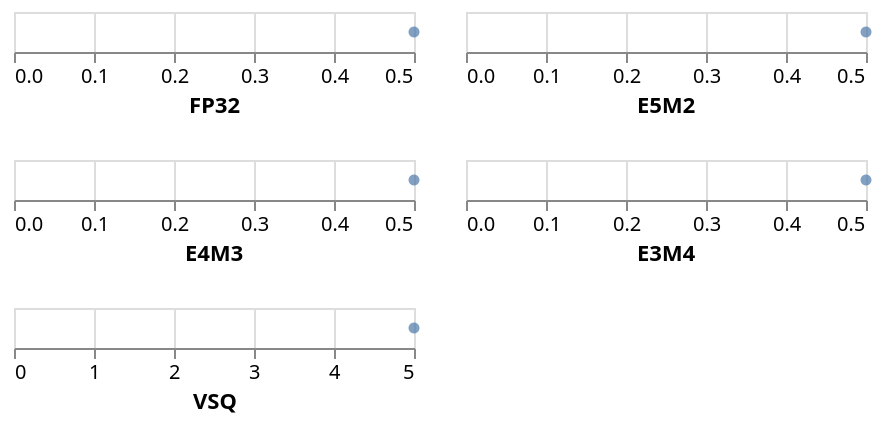 {
  "$schema": "https://vega.github.io/schema/vega/v5.json",
  "background": "white",
  "padding": 5,
  "data": [
    {"name": "data_FP32", "values": [{"value": 0.5, "type_": "FP32"}]},
    {"name": "data_E5M2", "values": [{"value": 0.5, "type_": "E5M2"}]},
    {"name": "data_E4M3", "values": [{"value": 0.5, "type_": "E4M3"}]},
    {"name": "data_E3M4", "values": [{"value": 0.5, "type_": "E3M4"}]},
    {"name": "data_VSQ", "values": [{"value": 5, "type_": "VSQ"}]}
  ],
  "signals": [
    {"name": "childWidth", "value": 200},
    {"name": "childHeight", "value": 20},
    {"name": "point_color", "value": "#4c78a8"}
  ],
  "layout": {"padding": 20, "columns": 2, "bounds": "full", "align": "all"},
  "marks": [
        {
      "type": "group",
      "name": "child__FP32_group",
      "style": "cell",
      "encode": {
        "update": {
          "width": {"signal": "childWidth"},
          "height": {"signal": "childHeight"}
        }
      },
      "signals": [{"name": "height", "update": "childHeight"}],
      "marks": [
        {
          "name": "child__FP32_marks",
          "type": "symbol",
          "style": ["point"],
          "from": {"data": "data_FP32"},
          "encode": {
            "update": {
              "opacity": {"value": 0.7},
              "fill": {"signal": "point_color"},
              "ariaRoleDescription": {"value": "point"},
              "description": {
                "signal": "\"datum.type_: \" + (format(datum[\"value\"], \"\"))"
              },
              "x": {"scale": "child__FP32_x", "field": "value"},
              "y": {"signal": "childHeight", "mult": 0.5},
              "tooltip": [{"signal": "{\"value\":datum[\"value\"]}"}]
            }
          }
        }
      ],
      "axes": [
        {
          "scale": "child__FP32_x",
          "orient": "bottom",
          "grid": true,
          "tickCount": {"signal": "ceil(childWidth/40)"},
          "domain": false,
          "labels": false,
          "aria": false,
          "maxExtent": 0,
          "minExtent": 0,
          "ticks": false,
          "zindex": 0
        },
        {
          "scale": "child__FP32_x",
          "orient": "bottom",
          "grid": false,
          "title": "FP32",
          "labelFlush": true,
          "labelOverlap": true,
          "tickCount": {"signal": "ceil(childWidth/40)"},
          "zindex": 0
        }
      ]
    },
    {
      "type": "group",
      "name": "child__E5M2_group",
      "style": "cell",
      "encode": {
        "update": {
          "width": {"signal": "childWidth"},
          "height": {"signal": "childHeight"}
        }
      },
      "signals": [{"name": "height", "update": "childHeight"}],
      "marks": [
        {
          "name": "child__E5M2_marks",
          "type": "symbol",
          "style": ["point"],
          "from": {"data": "data_E5M2"},
          "encode": {
            "update": {
              "opacity": {"value": 0.7},
              "fill": {"signal": "point_color"},
              "ariaRoleDescription": {"value": "point"},
              "description": {
                "signal": "\"datum.type_: \" + (format(datum[\"value\"], \"\"))"
              },
              "x": {"scale": "child__E5M2_x", "field": "value"},
              "y": {"signal": "childHeight", "mult": 0.5},
              "tooltip": [{"signal": "{\"value\":datum[\"value\"]}"}]
            }
          }
        }
      ],
      "axes": [
        {
          "scale": "child__E5M2_x",
          "orient": "bottom",
          "grid": true,
          "tickCount": {"signal": "ceil(childWidth/40)"},
          "domain": false,
          "labels": false,
          "aria": false,
          "maxExtent": 0,
          "minExtent": 0,
          "ticks": false,
          "zindex": 0
        },
        {
          "scale": "child__E5M2_x",
          "orient": "bottom",
          "grid": false,
          "title": "E5M2",
          "labelFlush": true,
          "labelOverlap": true,
          "tickCount": {"signal": "ceil(childWidth/40)"},
          "zindex": 0
        }
      ]
    },
    {
      "type": "group",
      "name": "child__E4M3_group",
      "style": "cell",
      "encode": {
        "update": {
          "width": {"signal": "childWidth"},
          "height": {"signal": "childHeight"}
        }
      },
      "signals": [{"name": "height", "update": "childHeight"}],
      "marks": [
        {
          "name": "child__E4M3_marks",
          "type": "symbol",
          "style": ["point"],
          "from": {"data": "data_E4M3"},
          "encode": {
            "update": {
              "opacity": {"value": 0.7},
              "fill": {"signal": "point_color"},
              "ariaRoleDescription": {"value": "point"},
              "description": {
                "signal": "\"datum.type_: \" + (format(datum[\"value\"], \"\"))"
              },
              "x": {"scale": "child__E4M3_x", "field": "value"},
              "y": {"signal": "childHeight", "mult": 0.5},
              "tooltip": [{"signal": "{\"value\":datum[\"value\"]}"}]
            }
          }
        }
      ],
      "axes": [
        {
          "scale": "child__E4M3_x",
          "orient": "bottom",
          "grid": true,
          "tickCount": {"signal": "ceil(childWidth/40)"},
          "domain": false,
          "labels": false,
          "aria": false,
          "maxExtent": 0,
          "minExtent": 0,
          "ticks": false,
          "zindex": 0
        },
        {
          "scale": "child__E4M3_x",
          "orient": "bottom",
          "grid": false,
          "title": "E4M3",
          "labelFlush": true,
          "labelOverlap": true,
          "tickCount": {"signal": "ceil(childWidth/40)"},
          "zindex": 0
        }
      ]
    },
    {
      "type": "group",
      "name": "child__E3M4_group",
      "style": "cell",
      "encode": {
        "update": {
          "width": {"signal": "childWidth"},
          "height": {"signal": "childHeight"}
        }
      },
      "signals": [{"name": "height", "update": "childHeight"}],
      "marks": [
        {
          "name": "child__E3M4_marks",
          "type": "symbol",
          "style": ["point"],
          "from": {"data": "data_E3M4"},
          "encode": {
            "update": {
              "opacity": {"value": 0.7},
              "fill": {"signal": "point_color"},
              "ariaRoleDescription": {"value": "point"},
              "description": {
                "signal": "\"datum.type_: \" + (format(datum[\"value\"], \"\"))"
              },
              "x": {"scale": "child__E3M4_x", "field": "value"},
              "y": {"signal": "childHeight", "mult": 0.5},
              "tooltip": [{"signal": "{\"value\":datum[\"value\"]}"}]
            }
          }
        }
      ],
      "axes": [
        {
          "scale": "child__E3M4_x",
          "orient": "bottom",
          "grid": true,
          "tickCount": {"signal": "ceil(childWidth/40)"},
          "domain": false,
          "labels": false,
          "aria": false,
          "maxExtent": 0,
          "minExtent": 0,
          "ticks": false,
          "zindex": 0
        },
        {
          "scale": "child__E3M4_x",
          "orient": "bottom",
          "grid": false,
          "title": "E3M4",
          "labelFlush": true,
          "labelOverlap": true,
          "tickCount": {"signal": "ceil(childWidth/40)"},
          "zindex": 0
        }
      ]
    },
    {
      "type": "group",
      "name": "child__VSQ_group",
      "style": "cell",
      "encode": {
        "update": {
          "width": {"signal": "childWidth"},
          "height": {"signal": "childHeight"}
        }
      },
      "signals": [{"name": "height", "update": "childHeight"}],
      "marks": [
        {
          "name": "child__VSQ_marks",
          "type": "symbol",
          "style": ["point"],
          "from": {"data": "data_VSQ"},
          "encode": {
            "update": {
              "opacity": {"value": 0.7},
              "fill": {"signal": "point_color"},
              "ariaRoleDescription": {"value": "point"},
              "description": {
                "signal": "\"datum.type_: \" + (format(datum[\"value\"], \"\"))"
              },
              "x": {"scale": "child__VSQ_x", "field": "value"},
              "y": {"signal": "childHeight", "mult": 0.5},
              "tooltip": [{"signal": "{\"value\":datum[\"value\"]}"}]
            }
          }
        }
      ],
      "axes": [
        {
          "scale": "child__VSQ_x",
          "orient": "bottom",
          "grid": true,
          "tickCount": {"signal": "ceil(childWidth/40)"},
          "domain": false,
          "labels": false,
          "aria": false,
          "maxExtent": 0,
          "minExtent": 0,
          "ticks": false,
          "zindex": 0
        },
        {
          "scale": "child__VSQ_x",
          "orient": "bottom",
          "grid": false,
          "title": "VSQ",
          "labelFlush": true,
          "labelOverlap": true,
          "tickCount": {"signal": "ceil(childWidth/40)"},
          "zindex": 0
        }
      ]
    }
  ],
  "scales": [
        {
      "name": "child__FP32_x",
      "type": "linear",
      "domain": {"data": "data_FP32", "field": "value"},
      "range": [0, {"signal": "childWidth"}],
      "nice": true,
      "zero": true
    },
    {
      "name": "child__E5M2_x",
      "type": "linear",
      "domain": {"data": "data_E5M2", "field": "value"},
      "range": [0, {"signal": "childWidth"}],
      "nice": true,
      "zero": true
    },
    {
      "name": "child__E4M3_x",
      "type": "linear",
      "domain": {"data": "data_E4M3", "field": "value"},
      "range": [0, {"signal": "childWidth"}],
      "nice": true,
      "zero": true
    },
    {
      "name": "child__E3M4_x",
      "type": "linear",
      "domain": {"data": "data_E3M4", "field": "value"},
      "range": [0, {"signal": "childWidth"}],
      "nice": true,
      "zero": true
    },
    {
      "name": "child__VSQ_x",
      "type": "linear",
      "domain": {"data": "data_VSQ", "field": "value"},
      "range": [0, {"signal": "childWidth"}],
      "nice": true,
      "zero": true
    }
  ]
}
